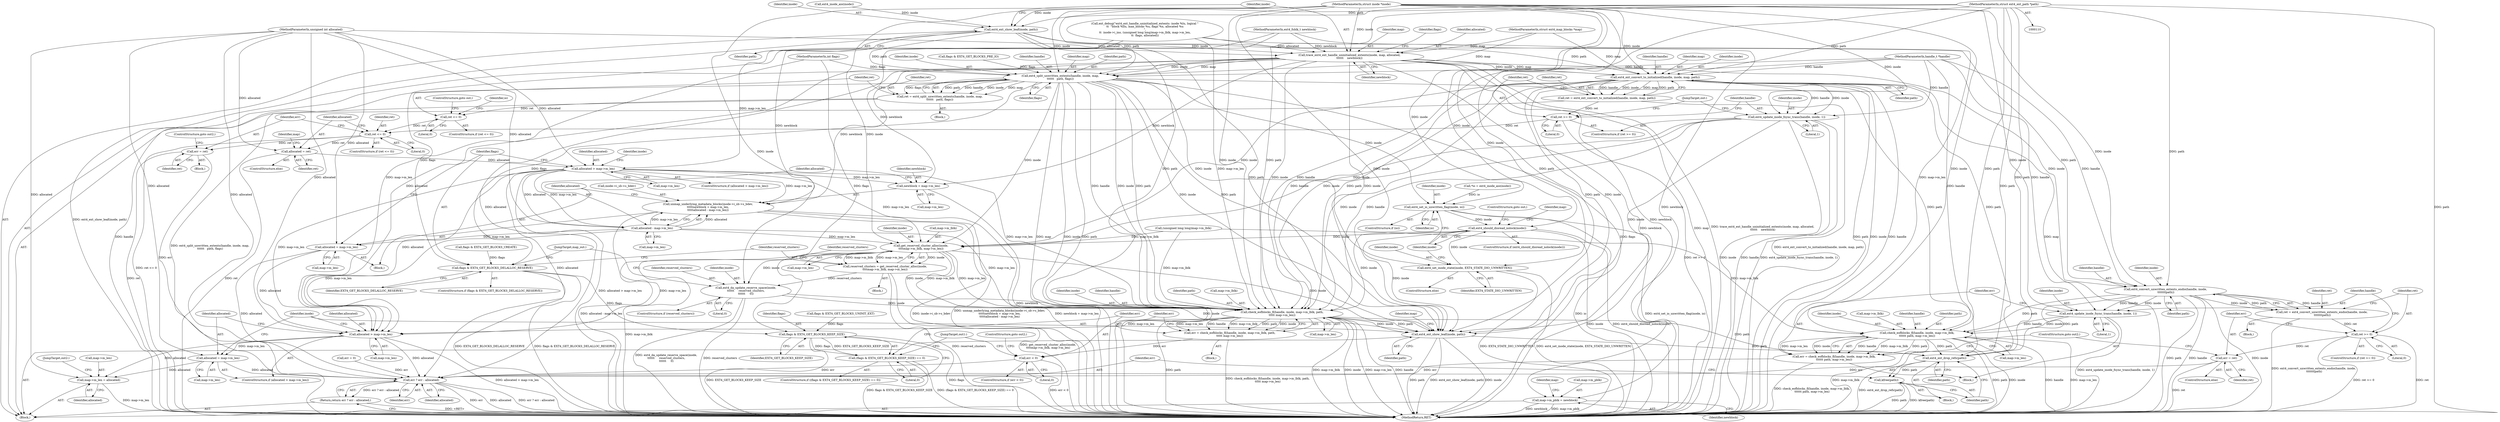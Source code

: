 digraph "1_linux_dee1f973ca341c266229faa5a1a5bb268bed3531_0@pointer" {
"1000114" [label="(MethodParameterIn,struct ext4_ext_path *path)"];
"1000147" [label="(Call,ext4_ext_show_leaf(inode, path))"];
"1000150" [label="(Call,trace_ext4_ext_handle_uninitialized_extents(inode, map, allocated,\n\t\t\t\t\t\t    newblock))"];
"1000162" [label="(Call,ext4_split_unwritten_extents(handle, inode, map,\n\t\t\t\t\t\t   path, flags))"];
"1000160" [label="(Call,ret = ext4_split_unwritten_extents(handle, inode, map,\n\t\t\t\t\t\t   path, flags))"];
"1000169" [label="(Call,ret <= 0)"];
"1000263" [label="(Call,ret <= 0)"];
"1000267" [label="(Call,err = ret)"];
"1000394" [label="(Call,err ? err : allocated)"];
"1000393" [label="(Return,return err ? err : allocated;)"];
"1000272" [label="(Call,allocated = ret)"];
"1000281" [label="(Call,allocated > map->m_len)"];
"1000287" [label="(Call,unmap_underlying_metadata_blocks(inode->i_sb->s_bdev,\n\t\t\t\t\tnewblock + map->m_len,\n\t\t\t\t\tallocated - map->m_len))"];
"1000293" [label="(Call,newblock + map->m_len)"];
"1000298" [label="(Call,allocated - map->m_len)"];
"1000303" [label="(Call,allocated = map->m_len)"];
"1000362" [label="(Call,allocated > map->m_len)"];
"1000367" [label="(Call,allocated = map->m_len)"];
"1000380" [label="(Call,map->m_len = allocated)"];
"1000316" [label="(Call,get_reserved_cluster_alloc(inode,\n\t\t\t\tmap->m_lblk, map->m_len))"];
"1000314" [label="(Call,reserved_clusters = get_reserved_cluster_alloc(inode,\n\t\t\t\tmap->m_lblk, map->m_len))"];
"1000326" [label="(Call,ext4_da_update_reserve_space(inode,\n\t\t\t\t\t\t     reserved_clusters,\n\t\t\t\t\t\t     0))"];
"1000345" [label="(Call,check_eofblocks_fl(handle, inode, map->m_lblk, path,\n\t\t\t\t\t map->m_len))"];
"1000343" [label="(Call,err = check_eofblocks_fl(handle, inode, map->m_lblk, path,\n\t\t\t\t\t map->m_len))"];
"1000356" [label="(Call,err < 0)"];
"1000372" [label="(Call,ext4_ext_show_leaf(inode, path))"];
"1000389" [label="(Call,ext4_ext_drop_refs(path))"];
"1000391" [label="(Call,kfree(path))"];
"1000175" [label="(Call,ext4_set_io_unwritten_flag(inode, io))"];
"1000183" [label="(Call,ext4_should_dioread_nolock(inode))"];
"1000179" [label="(Call,ext4_set_inode_state(inode, EXT4_STATE_DIO_UNWRITTEN))"];
"1000309" [label="(Call,flags & EXT4_GET_BLOCKS_DELALLOC_RESERVE)"];
"1000338" [label="(Call,flags & EXT4_GET_BLOCKS_KEEP_SIZE)"];
"1000337" [label="(Call,(flags & EXT4_GET_BLOCKS_KEEP_SIZE) == 0)"];
"1000198" [label="(Call,ext4_convert_unwritten_extents_endio(handle, inode,\n \t\t\t\t\t\t\tpath))"];
"1000196" [label="(Call,ret = ext4_convert_unwritten_extents_endio(handle, inode,\n \t\t\t\t\t\t\tpath))"];
"1000203" [label="(Call,ret >= 0)"];
"1000224" [label="(Call,err = ret)"];
"1000207" [label="(Call,ext4_update_inode_fsync_trans(handle, inode, 1))"];
"1000213" [label="(Call,check_eofblocks_fl(handle, inode, map->m_lblk,\n\t\t\t\t\t\t path, map->m_len))"];
"1000211" [label="(Call,err = check_eofblocks_fl(handle, inode, map->m_lblk,\n\t\t\t\t\t\t path, map->m_len))"];
"1000248" [label="(Call,ext4_ext_convert_to_initialized(handle, inode, map, path))"];
"1000246" [label="(Call,ret = ext4_ext_convert_to_initialized(handle, inode, map, path))"];
"1000254" [label="(Call,ret >= 0)"];
"1000257" [label="(Call,ext4_update_inode_fsync_trans(handle, inode, 1))"];
"1000375" [label="(Call,map->m_pblk = newblock)"];
"1000310" [label="(Identifier,flags)"];
"1000318" [label="(Call,map->m_lblk)"];
"1000181" [label="(Identifier,EXT4_STATE_DIO_UNWRITTEN)"];
"1000177" [label="(Identifier,io)"];
"1000115" [label="(MethodParameterIn,int flags)"];
"1000321" [label="(Call,map->m_len)"];
"1000272" [label="(Call,allocated = ret)"];
"1000384" [label="(Identifier,allocated)"];
"1000113" [label="(MethodParameterIn,struct ext4_map_blocks *map)"];
"1000324" [label="(ControlStructure,if (reserved_clusters))"];
"1000201" [label="(Identifier,path)"];
"1000325" [label="(Identifier,reserved_clusters)"];
"1000328" [label="(Identifier,reserved_clusters)"];
"1000149" [label="(Identifier,path)"];
"1000398" [label="(MethodReturn,RET)"];
"1000268" [label="(Identifier,err)"];
"1000337" [label="(Call,(flags & EXT4_GET_BLOCKS_KEEP_SIZE) == 0)"];
"1000206" [label="(Block,)"];
"1000264" [label="(Identifier,ret)"];
"1000209" [label="(Identifier,inode)"];
"1000348" [label="(Call,map->m_lblk)"];
"1000182" [label="(ControlStructure,if (ext4_should_dioread_nolock(inode)))"];
"1000312" [label="(Block,)"];
"1000262" [label="(ControlStructure,if (ret <= 0))"];
"1000295" [label="(Call,map->m_len)"];
"1000157" [label="(Identifier,flags)"];
"1000397" [label="(Identifier,allocated)"];
"1000343" [label="(Call,err = check_eofblocks_fl(handle, inode, map->m_lblk, path,\n\t\t\t\t\t map->m_len))"];
"1000374" [label="(Identifier,path)"];
"1000259" [label="(Identifier,inode)"];
"1000344" [label="(Identifier,err)"];
"1000311" [label="(Identifier,EXT4_GET_BLOCKS_DELALLOC_RESERVE)"];
"1000357" [label="(Identifier,err)"];
"1000293" [label="(Call,newblock + map->m_len)"];
"1000211" [label="(Call,err = check_eofblocks_fl(handle, inode, map->m_lblk,\n\t\t\t\t\t\t path, map->m_len))"];
"1000382" [label="(Identifier,map)"];
"1000253" [label="(ControlStructure,if (ret >= 0))"];
"1000248" [label="(Call,ext4_ext_convert_to_initialized(handle, inode, map, path))"];
"1000277" [label="(Identifier,map)"];
"1000219" [label="(Identifier,path)"];
"1000199" [label="(Identifier,handle)"];
"1000132" [label="(Call,ext_debug(\"ext4_ext_handle_uninitialized_extents: inode %lu, logical \"\n\t\t  \"block %llu, max_blocks %u, flags %x, allocated %u\n\",\n\t\t  inode->i_ino, (unsigned long long)map->m_lblk, map->m_len,\n\t\t  flags, allocated))"];
"1000286" [label="(Block,)"];
"1000159" [label="(Block,)"];
"1000183" [label="(Call,ext4_should_dioread_nolock(inode))"];
"1000204" [label="(Identifier,ret)"];
"1000184" [label="(Identifier,inode)"];
"1000161" [label="(Identifier,ret)"];
"1000352" [label="(Call,map->m_len)"];
"1000178" [label="(ControlStructure,else)"];
"1000338" [label="(Call,flags & EXT4_GET_BLOCKS_KEEP_SIZE)"];
"1000392" [label="(Identifier,path)"];
"1000226" [label="(Identifier,ret)"];
"1000375" [label="(Call,map->m_pblk = newblock)"];
"1000369" [label="(Call,map->m_len)"];
"1000385" [label="(JumpTarget,out2:)"];
"1000317" [label="(Identifier,inode)"];
"1000196" [label="(Call,ret = ext4_convert_unwritten_extents_endio(handle, inode,\n \t\t\t\t\t\t\tpath))"];
"1000203" [label="(Call,ret >= 0)"];
"1000255" [label="(Identifier,ret)"];
"1000187" [label="(Identifier,map)"];
"1000394" [label="(Call,err ? err : allocated)"];
"1000294" [label="(Identifier,newblock)"];
"1000265" [label="(Literal,0)"];
"1000269" [label="(Identifier,ret)"];
"1000225" [label="(Identifier,err)"];
"1000190" [label="(ControlStructure,goto out;)"];
"1000251" [label="(Identifier,map)"];
"1000258" [label="(Identifier,handle)"];
"1000160" [label="(Call,ret = ext4_split_unwritten_extents(handle, inode, map,\n\t\t\t\t\t\t   path, flags))"];
"1000166" [label="(Identifier,path)"];
"1000360" [label="(JumpTarget,out1:)"];
"1000339" [label="(Identifier,flags)"];
"1000396" [label="(Identifier,err)"];
"1000174" [label="(Identifier,io)"];
"1000356" [label="(Call,err < 0)"];
"1000153" [label="(Identifier,allocated)"];
"1000167" [label="(Identifier,flags)"];
"1000223" [label="(ControlStructure,else)"];
"1000130" [label="(Call,ext4_inode_aio(inode))"];
"1000304" [label="(Identifier,allocated)"];
"1000235" [label="(Call,flags & EXT4_GET_BLOCKS_CREATE)"];
"1000170" [label="(Identifier,ret)"];
"1000168" [label="(ControlStructure,if (ret <= 0))"];
"1000300" [label="(Call,map->m_len)"];
"1000288" [label="(Call,inode->i_sb->s_bdev)"];
"1000330" [label="(JumpTarget,map_out:)"];
"1000388" [label="(Block,)"];
"1000215" [label="(Identifier,inode)"];
"1000180" [label="(Identifier,inode)"];
"1000373" [label="(Identifier,inode)"];
"1000208" [label="(Identifier,handle)"];
"1000361" [label="(ControlStructure,if (allocated > map->m_len))"];
"1000377" [label="(Identifier,map)"];
"1000252" [label="(Identifier,path)"];
"1000368" [label="(Identifier,allocated)"];
"1000345" [label="(Call,check_eofblocks_fl(handle, inode, map->m_lblk, path,\n\t\t\t\t\t map->m_len))"];
"1000314" [label="(Call,reserved_clusters = get_reserved_cluster_alloc(inode,\n\t\t\t\tmap->m_lblk, map->m_len))"];
"1000287" [label="(Call,unmap_underlying_metadata_blocks(inode->i_sb->s_bdev,\n\t\t\t\t\tnewblock + map->m_len,\n\t\t\t\t\tallocated - map->m_len))"];
"1000362" [label="(Call,allocated > map->m_len)"];
"1000154" [label="(Identifier,newblock)"];
"1000112" [label="(MethodParameterIn,struct inode *inode)"];
"1000267" [label="(Call,err = ret)"];
"1000347" [label="(Identifier,inode)"];
"1000376" [label="(Call,map->m_pblk)"];
"1000263" [label="(Call,ret <= 0)"];
"1000336" [label="(ControlStructure,if ((flags & EXT4_GET_BLOCKS_KEEP_SIZE) == 0))"];
"1000213" [label="(Call,check_eofblocks_fl(handle, inode, map->m_lblk,\n\t\t\t\t\t\t path, map->m_len))"];
"1000118" [label="(Block,)"];
"1000111" [label="(MethodParameterIn,handle_t *handle)"];
"1000137" [label="(Call,(unsigned long long)map->m_lblk)"];
"1000381" [label="(Call,map->m_len)"];
"1000342" [label="(Block,)"];
"1000283" [label="(Call,map->m_len)"];
"1000281" [label="(Call,allocated > map->m_len)"];
"1000367" [label="(Call,allocated = map->m_len)"];
"1000315" [label="(Identifier,reserved_clusters)"];
"1000200" [label="(Identifier,inode)"];
"1000162" [label="(Call,ext4_split_unwritten_extents(handle, inode, map,\n\t\t\t\t\t\t   path, flags))"];
"1000210" [label="(Literal,1)"];
"1000261" [label="(JumpTarget,out:)"];
"1000359" [label="(ControlStructure,goto out2;)"];
"1000117" [label="(MethodParameterIn,ext4_fsblk_t newblock)"];
"1000212" [label="(Identifier,err)"];
"1000355" [label="(ControlStructure,if (err < 0))"];
"1000152" [label="(Identifier,map)"];
"1000303" [label="(Call,allocated = map->m_len)"];
"1000393" [label="(Return,return err ? err : allocated;)"];
"1000389" [label="(Call,ext4_ext_drop_refs(path))"];
"1000164" [label="(Identifier,inode)"];
"1000273" [label="(Identifier,allocated)"];
"1000220" [label="(Call,map->m_len)"];
"1000341" [label="(Literal,0)"];
"1000147" [label="(Call,ext4_ext_show_leaf(inode, path))"];
"1000299" [label="(Identifier,allocated)"];
"1000195" [label="(Block,)"];
"1000298" [label="(Call,allocated - map->m_len)"];
"1000205" [label="(Literal,0)"];
"1000247" [label="(Identifier,ret)"];
"1000316" [label="(Call,get_reserved_cluster_alloc(inode,\n\t\t\t\tmap->m_lblk, map->m_len))"];
"1000391" [label="(Call,kfree(path))"];
"1000124" [label="(Call,err = 0)"];
"1000179" [label="(Call,ext4_set_inode_state(inode, EXT4_STATE_DIO_UNWRITTEN))"];
"1000271" [label="(ControlStructure,else)"];
"1000169" [label="(Call,ret <= 0)"];
"1000290" [label="(Identifier,inode)"];
"1000207" [label="(Call,ext4_update_inode_fsync_trans(handle, inode, 1))"];
"1000216" [label="(Call,map->m_lblk)"];
"1000364" [label="(Call,map->m_len)"];
"1000128" [label="(Call,*io = ext4_inode_aio(inode))"];
"1000309" [label="(Call,flags & EXT4_GET_BLOCKS_DELALLOC_RESERVE)"];
"1000346" [label="(Identifier,handle)"];
"1000175" [label="(Call,ext4_set_io_unwritten_flag(inode, io))"];
"1000250" [label="(Identifier,inode)"];
"1000280" [label="(ControlStructure,if (allocated > map->m_len))"];
"1000227" [label="(ControlStructure,goto out2;)"];
"1000260" [label="(Literal,1)"];
"1000379" [label="(Identifier,newblock)"];
"1000224" [label="(Call,err = ret)"];
"1000329" [label="(Literal,0)"];
"1000305" [label="(Call,map->m_len)"];
"1000116" [label="(MethodParameterIn,unsigned int allocated)"];
"1000114" [label="(MethodParameterIn,struct ext4_ext_path *path)"];
"1000256" [label="(Literal,0)"];
"1000171" [label="(Literal,0)"];
"1000358" [label="(Literal,0)"];
"1000372" [label="(Call,ext4_ext_show_leaf(inode, path))"];
"1000156" [label="(Call,flags & EXT4_GET_BLOCKS_PRE_IO)"];
"1000340" [label="(Identifier,EXT4_GET_BLOCKS_KEEP_SIZE)"];
"1000270" [label="(ControlStructure,goto out2;)"];
"1000202" [label="(ControlStructure,if (ret >= 0))"];
"1000173" [label="(ControlStructure,if (io))"];
"1000390" [label="(Identifier,path)"];
"1000172" [label="(ControlStructure,goto out;)"];
"1000246" [label="(Call,ret = ext4_ext_convert_to_initialized(handle, inode, map, path))"];
"1000198" [label="(Call,ext4_convert_unwritten_extents_endio(handle, inode,\n \t\t\t\t\t\t\tpath))"];
"1000163" [label="(Identifier,handle)"];
"1000351" [label="(Identifier,path)"];
"1000257" [label="(Call,ext4_update_inode_fsync_trans(handle, inode, 1))"];
"1000326" [label="(Call,ext4_da_update_reserve_space(inode,\n\t\t\t\t\t\t     reserved_clusters,\n\t\t\t\t\t\t     0))"];
"1000148" [label="(Identifier,inode)"];
"1000176" [label="(Identifier,inode)"];
"1000363" [label="(Identifier,allocated)"];
"1000197" [label="(Identifier,ret)"];
"1000380" [label="(Call,map->m_len = allocated)"];
"1000214" [label="(Identifier,handle)"];
"1000151" [label="(Identifier,inode)"];
"1000266" [label="(Block,)"];
"1000229" [label="(Call,flags & EXT4_GET_BLOCKS_UNINIT_EXT)"];
"1000249" [label="(Identifier,handle)"];
"1000395" [label="(Identifier,err)"];
"1000327" [label="(Identifier,inode)"];
"1000308" [label="(ControlStructure,if (flags & EXT4_GET_BLOCKS_DELALLOC_RESERVE))"];
"1000165" [label="(Identifier,map)"];
"1000150" [label="(Call,trace_ext4_ext_handle_uninitialized_extents(inode, map, allocated,\n\t\t\t\t\t\t    newblock))"];
"1000254" [label="(Call,ret >= 0)"];
"1000274" [label="(Identifier,ret)"];
"1000282" [label="(Identifier,allocated)"];
"1000114" -> "1000110"  [label="AST: "];
"1000114" -> "1000398"  [label="DDG: path"];
"1000114" -> "1000147"  [label="DDG: path"];
"1000114" -> "1000162"  [label="DDG: path"];
"1000114" -> "1000198"  [label="DDG: path"];
"1000114" -> "1000213"  [label="DDG: path"];
"1000114" -> "1000248"  [label="DDG: path"];
"1000114" -> "1000345"  [label="DDG: path"];
"1000114" -> "1000372"  [label="DDG: path"];
"1000114" -> "1000389"  [label="DDG: path"];
"1000114" -> "1000391"  [label="DDG: path"];
"1000147" -> "1000118"  [label="AST: "];
"1000147" -> "1000149"  [label="CFG: "];
"1000148" -> "1000147"  [label="AST: "];
"1000149" -> "1000147"  [label="AST: "];
"1000151" -> "1000147"  [label="CFG: "];
"1000147" -> "1000398"  [label="DDG: ext4_ext_show_leaf(inode, path)"];
"1000130" -> "1000147"  [label="DDG: inode"];
"1000112" -> "1000147"  [label="DDG: inode"];
"1000147" -> "1000150"  [label="DDG: inode"];
"1000147" -> "1000162"  [label="DDG: path"];
"1000147" -> "1000198"  [label="DDG: path"];
"1000147" -> "1000248"  [label="DDG: path"];
"1000147" -> "1000345"  [label="DDG: path"];
"1000147" -> "1000372"  [label="DDG: path"];
"1000150" -> "1000118"  [label="AST: "];
"1000150" -> "1000154"  [label="CFG: "];
"1000151" -> "1000150"  [label="AST: "];
"1000152" -> "1000150"  [label="AST: "];
"1000153" -> "1000150"  [label="AST: "];
"1000154" -> "1000150"  [label="AST: "];
"1000157" -> "1000150"  [label="CFG: "];
"1000150" -> "1000398"  [label="DDG: newblock"];
"1000150" -> "1000398"  [label="DDG: map"];
"1000150" -> "1000398"  [label="DDG: trace_ext4_ext_handle_uninitialized_extents(inode, map, allocated,\n\t\t\t\t\t\t    newblock)"];
"1000112" -> "1000150"  [label="DDG: inode"];
"1000113" -> "1000150"  [label="DDG: map"];
"1000132" -> "1000150"  [label="DDG: allocated"];
"1000116" -> "1000150"  [label="DDG: allocated"];
"1000117" -> "1000150"  [label="DDG: newblock"];
"1000150" -> "1000162"  [label="DDG: inode"];
"1000150" -> "1000162"  [label="DDG: map"];
"1000150" -> "1000198"  [label="DDG: inode"];
"1000150" -> "1000248"  [label="DDG: inode"];
"1000150" -> "1000248"  [label="DDG: map"];
"1000150" -> "1000287"  [label="DDG: newblock"];
"1000150" -> "1000293"  [label="DDG: newblock"];
"1000150" -> "1000345"  [label="DDG: inode"];
"1000150" -> "1000362"  [label="DDG: allocated"];
"1000150" -> "1000372"  [label="DDG: inode"];
"1000150" -> "1000375"  [label="DDG: newblock"];
"1000150" -> "1000394"  [label="DDG: allocated"];
"1000162" -> "1000160"  [label="AST: "];
"1000162" -> "1000167"  [label="CFG: "];
"1000163" -> "1000162"  [label="AST: "];
"1000164" -> "1000162"  [label="AST: "];
"1000165" -> "1000162"  [label="AST: "];
"1000166" -> "1000162"  [label="AST: "];
"1000167" -> "1000162"  [label="AST: "];
"1000160" -> "1000162"  [label="CFG: "];
"1000162" -> "1000398"  [label="DDG: inode"];
"1000162" -> "1000398"  [label="DDG: path"];
"1000162" -> "1000398"  [label="DDG: flags"];
"1000162" -> "1000398"  [label="DDG: handle"];
"1000162" -> "1000398"  [label="DDG: map"];
"1000162" -> "1000160"  [label="DDG: path"];
"1000162" -> "1000160"  [label="DDG: handle"];
"1000162" -> "1000160"  [label="DDG: inode"];
"1000162" -> "1000160"  [label="DDG: map"];
"1000162" -> "1000160"  [label="DDG: flags"];
"1000111" -> "1000162"  [label="DDG: handle"];
"1000112" -> "1000162"  [label="DDG: inode"];
"1000113" -> "1000162"  [label="DDG: map"];
"1000156" -> "1000162"  [label="DDG: flags"];
"1000115" -> "1000162"  [label="DDG: flags"];
"1000162" -> "1000175"  [label="DDG: inode"];
"1000162" -> "1000179"  [label="DDG: inode"];
"1000162" -> "1000309"  [label="DDG: flags"];
"1000162" -> "1000316"  [label="DDG: inode"];
"1000162" -> "1000345"  [label="DDG: handle"];
"1000162" -> "1000345"  [label="DDG: inode"];
"1000162" -> "1000345"  [label="DDG: path"];
"1000162" -> "1000372"  [label="DDG: inode"];
"1000162" -> "1000372"  [label="DDG: path"];
"1000162" -> "1000389"  [label="DDG: path"];
"1000160" -> "1000159"  [label="AST: "];
"1000161" -> "1000160"  [label="AST: "];
"1000170" -> "1000160"  [label="CFG: "];
"1000160" -> "1000398"  [label="DDG: ext4_split_unwritten_extents(handle, inode, map,\n\t\t\t\t\t\t   path, flags)"];
"1000160" -> "1000169"  [label="DDG: ret"];
"1000169" -> "1000168"  [label="AST: "];
"1000169" -> "1000171"  [label="CFG: "];
"1000170" -> "1000169"  [label="AST: "];
"1000171" -> "1000169"  [label="AST: "];
"1000172" -> "1000169"  [label="CFG: "];
"1000174" -> "1000169"  [label="CFG: "];
"1000169" -> "1000263"  [label="DDG: ret"];
"1000263" -> "1000262"  [label="AST: "];
"1000263" -> "1000265"  [label="CFG: "];
"1000264" -> "1000263"  [label="AST: "];
"1000265" -> "1000263"  [label="AST: "];
"1000268" -> "1000263"  [label="CFG: "];
"1000273" -> "1000263"  [label="CFG: "];
"1000263" -> "1000398"  [label="DDG: ret <= 0"];
"1000254" -> "1000263"  [label="DDG: ret"];
"1000263" -> "1000267"  [label="DDG: ret"];
"1000263" -> "1000272"  [label="DDG: ret"];
"1000267" -> "1000266"  [label="AST: "];
"1000267" -> "1000269"  [label="CFG: "];
"1000268" -> "1000267"  [label="AST: "];
"1000269" -> "1000267"  [label="AST: "];
"1000270" -> "1000267"  [label="CFG: "];
"1000267" -> "1000398"  [label="DDG: ret"];
"1000267" -> "1000394"  [label="DDG: err"];
"1000394" -> "1000393"  [label="AST: "];
"1000394" -> "1000396"  [label="CFG: "];
"1000394" -> "1000397"  [label="CFG: "];
"1000395" -> "1000394"  [label="AST: "];
"1000396" -> "1000394"  [label="AST: "];
"1000397" -> "1000394"  [label="AST: "];
"1000393" -> "1000394"  [label="CFG: "];
"1000394" -> "1000398"  [label="DDG: err"];
"1000394" -> "1000398"  [label="DDG: allocated"];
"1000394" -> "1000398"  [label="DDG: err ? err : allocated"];
"1000394" -> "1000393"  [label="DDG: err ? err : allocated"];
"1000224" -> "1000394"  [label="DDG: err"];
"1000124" -> "1000394"  [label="DDG: err"];
"1000356" -> "1000394"  [label="DDG: err"];
"1000211" -> "1000394"  [label="DDG: err"];
"1000281" -> "1000394"  [label="DDG: allocated"];
"1000303" -> "1000394"  [label="DDG: allocated"];
"1000116" -> "1000394"  [label="DDG: allocated"];
"1000367" -> "1000394"  [label="DDG: allocated"];
"1000362" -> "1000394"  [label="DDG: allocated"];
"1000393" -> "1000118"  [label="AST: "];
"1000398" -> "1000393"  [label="CFG: "];
"1000393" -> "1000398"  [label="DDG: <RET>"];
"1000272" -> "1000271"  [label="AST: "];
"1000272" -> "1000274"  [label="CFG: "];
"1000273" -> "1000272"  [label="AST: "];
"1000274" -> "1000272"  [label="AST: "];
"1000277" -> "1000272"  [label="CFG: "];
"1000272" -> "1000398"  [label="DDG: ret"];
"1000116" -> "1000272"  [label="DDG: allocated"];
"1000272" -> "1000281"  [label="DDG: allocated"];
"1000281" -> "1000280"  [label="AST: "];
"1000281" -> "1000283"  [label="CFG: "];
"1000282" -> "1000281"  [label="AST: "];
"1000283" -> "1000281"  [label="AST: "];
"1000290" -> "1000281"  [label="CFG: "];
"1000310" -> "1000281"  [label="CFG: "];
"1000281" -> "1000398"  [label="DDG: allocated > map->m_len"];
"1000116" -> "1000281"  [label="DDG: allocated"];
"1000132" -> "1000281"  [label="DDG: map->m_len"];
"1000281" -> "1000287"  [label="DDG: map->m_len"];
"1000281" -> "1000293"  [label="DDG: map->m_len"];
"1000281" -> "1000298"  [label="DDG: allocated"];
"1000281" -> "1000298"  [label="DDG: map->m_len"];
"1000281" -> "1000316"  [label="DDG: map->m_len"];
"1000281" -> "1000345"  [label="DDG: map->m_len"];
"1000281" -> "1000362"  [label="DDG: allocated"];
"1000281" -> "1000362"  [label="DDG: map->m_len"];
"1000287" -> "1000286"  [label="AST: "];
"1000287" -> "1000298"  [label="CFG: "];
"1000288" -> "1000287"  [label="AST: "];
"1000293" -> "1000287"  [label="AST: "];
"1000298" -> "1000287"  [label="AST: "];
"1000304" -> "1000287"  [label="CFG: "];
"1000287" -> "1000398"  [label="DDG: allocated - map->m_len"];
"1000287" -> "1000398"  [label="DDG: newblock + map->m_len"];
"1000287" -> "1000398"  [label="DDG: unmap_underlying_metadata_blocks(inode->i_sb->s_bdev,\n\t\t\t\t\tnewblock + map->m_len,\n\t\t\t\t\tallocated - map->m_len)"];
"1000287" -> "1000398"  [label="DDG: inode->i_sb->s_bdev"];
"1000117" -> "1000287"  [label="DDG: newblock"];
"1000298" -> "1000287"  [label="DDG: allocated"];
"1000298" -> "1000287"  [label="DDG: map->m_len"];
"1000293" -> "1000295"  [label="CFG: "];
"1000294" -> "1000293"  [label="AST: "];
"1000295" -> "1000293"  [label="AST: "];
"1000299" -> "1000293"  [label="CFG: "];
"1000293" -> "1000398"  [label="DDG: newblock"];
"1000117" -> "1000293"  [label="DDG: newblock"];
"1000298" -> "1000300"  [label="CFG: "];
"1000299" -> "1000298"  [label="AST: "];
"1000300" -> "1000298"  [label="AST: "];
"1000116" -> "1000298"  [label="DDG: allocated"];
"1000298" -> "1000303"  [label="DDG: map->m_len"];
"1000298" -> "1000316"  [label="DDG: map->m_len"];
"1000298" -> "1000345"  [label="DDG: map->m_len"];
"1000298" -> "1000362"  [label="DDG: map->m_len"];
"1000303" -> "1000286"  [label="AST: "];
"1000303" -> "1000305"  [label="CFG: "];
"1000304" -> "1000303"  [label="AST: "];
"1000305" -> "1000303"  [label="AST: "];
"1000310" -> "1000303"  [label="CFG: "];
"1000116" -> "1000303"  [label="DDG: allocated"];
"1000303" -> "1000362"  [label="DDG: allocated"];
"1000362" -> "1000361"  [label="AST: "];
"1000362" -> "1000364"  [label="CFG: "];
"1000363" -> "1000362"  [label="AST: "];
"1000364" -> "1000362"  [label="AST: "];
"1000368" -> "1000362"  [label="CFG: "];
"1000373" -> "1000362"  [label="CFG: "];
"1000362" -> "1000398"  [label="DDG: allocated > map->m_len"];
"1000116" -> "1000362"  [label="DDG: allocated"];
"1000132" -> "1000362"  [label="DDG: map->m_len"];
"1000345" -> "1000362"  [label="DDG: map->m_len"];
"1000316" -> "1000362"  [label="DDG: map->m_len"];
"1000362" -> "1000367"  [label="DDG: map->m_len"];
"1000362" -> "1000380"  [label="DDG: allocated"];
"1000367" -> "1000361"  [label="AST: "];
"1000367" -> "1000369"  [label="CFG: "];
"1000368" -> "1000367"  [label="AST: "];
"1000369" -> "1000367"  [label="AST: "];
"1000373" -> "1000367"  [label="CFG: "];
"1000116" -> "1000367"  [label="DDG: allocated"];
"1000367" -> "1000380"  [label="DDG: allocated"];
"1000380" -> "1000118"  [label="AST: "];
"1000380" -> "1000384"  [label="CFG: "];
"1000381" -> "1000380"  [label="AST: "];
"1000384" -> "1000380"  [label="AST: "];
"1000385" -> "1000380"  [label="CFG: "];
"1000380" -> "1000398"  [label="DDG: map->m_len"];
"1000116" -> "1000380"  [label="DDG: allocated"];
"1000316" -> "1000314"  [label="AST: "];
"1000316" -> "1000321"  [label="CFG: "];
"1000317" -> "1000316"  [label="AST: "];
"1000318" -> "1000316"  [label="AST: "];
"1000321" -> "1000316"  [label="AST: "];
"1000314" -> "1000316"  [label="CFG: "];
"1000316" -> "1000398"  [label="DDG: map->m_lblk"];
"1000316" -> "1000314"  [label="DDG: inode"];
"1000316" -> "1000314"  [label="DDG: map->m_lblk"];
"1000316" -> "1000314"  [label="DDG: map->m_len"];
"1000257" -> "1000316"  [label="DDG: inode"];
"1000183" -> "1000316"  [label="DDG: inode"];
"1000248" -> "1000316"  [label="DDG: inode"];
"1000112" -> "1000316"  [label="DDG: inode"];
"1000137" -> "1000316"  [label="DDG: map->m_lblk"];
"1000316" -> "1000326"  [label="DDG: inode"];
"1000316" -> "1000345"  [label="DDG: inode"];
"1000316" -> "1000345"  [label="DDG: map->m_lblk"];
"1000316" -> "1000345"  [label="DDG: map->m_len"];
"1000316" -> "1000372"  [label="DDG: inode"];
"1000314" -> "1000312"  [label="AST: "];
"1000315" -> "1000314"  [label="AST: "];
"1000325" -> "1000314"  [label="CFG: "];
"1000314" -> "1000398"  [label="DDG: reserved_clusters"];
"1000314" -> "1000398"  [label="DDG: get_reserved_cluster_alloc(inode,\n\t\t\t\tmap->m_lblk, map->m_len)"];
"1000314" -> "1000326"  [label="DDG: reserved_clusters"];
"1000326" -> "1000324"  [label="AST: "];
"1000326" -> "1000329"  [label="CFG: "];
"1000327" -> "1000326"  [label="AST: "];
"1000328" -> "1000326"  [label="AST: "];
"1000329" -> "1000326"  [label="AST: "];
"1000330" -> "1000326"  [label="CFG: "];
"1000326" -> "1000398"  [label="DDG: ext4_da_update_reserve_space(inode,\n\t\t\t\t\t\t     reserved_clusters,\n\t\t\t\t\t\t     0)"];
"1000326" -> "1000398"  [label="DDG: reserved_clusters"];
"1000112" -> "1000326"  [label="DDG: inode"];
"1000326" -> "1000345"  [label="DDG: inode"];
"1000326" -> "1000372"  [label="DDG: inode"];
"1000345" -> "1000343"  [label="AST: "];
"1000345" -> "1000352"  [label="CFG: "];
"1000346" -> "1000345"  [label="AST: "];
"1000347" -> "1000345"  [label="AST: "];
"1000348" -> "1000345"  [label="AST: "];
"1000351" -> "1000345"  [label="AST: "];
"1000352" -> "1000345"  [label="AST: "];
"1000343" -> "1000345"  [label="CFG: "];
"1000345" -> "1000398"  [label="DDG: path"];
"1000345" -> "1000398"  [label="DDG: map->m_lblk"];
"1000345" -> "1000398"  [label="DDG: inode"];
"1000345" -> "1000398"  [label="DDG: map->m_len"];
"1000345" -> "1000398"  [label="DDG: handle"];
"1000345" -> "1000343"  [label="DDG: map->m_len"];
"1000345" -> "1000343"  [label="DDG: handle"];
"1000345" -> "1000343"  [label="DDG: map->m_lblk"];
"1000345" -> "1000343"  [label="DDG: path"];
"1000345" -> "1000343"  [label="DDG: inode"];
"1000257" -> "1000345"  [label="DDG: handle"];
"1000257" -> "1000345"  [label="DDG: inode"];
"1000248" -> "1000345"  [label="DDG: handle"];
"1000248" -> "1000345"  [label="DDG: inode"];
"1000248" -> "1000345"  [label="DDG: path"];
"1000111" -> "1000345"  [label="DDG: handle"];
"1000183" -> "1000345"  [label="DDG: inode"];
"1000112" -> "1000345"  [label="DDG: inode"];
"1000137" -> "1000345"  [label="DDG: map->m_lblk"];
"1000132" -> "1000345"  [label="DDG: map->m_len"];
"1000345" -> "1000372"  [label="DDG: inode"];
"1000345" -> "1000372"  [label="DDG: path"];
"1000345" -> "1000389"  [label="DDG: path"];
"1000343" -> "1000342"  [label="AST: "];
"1000344" -> "1000343"  [label="AST: "];
"1000357" -> "1000343"  [label="CFG: "];
"1000343" -> "1000398"  [label="DDG: check_eofblocks_fl(handle, inode, map->m_lblk, path,\n\t\t\t\t\t map->m_len)"];
"1000343" -> "1000356"  [label="DDG: err"];
"1000356" -> "1000355"  [label="AST: "];
"1000356" -> "1000358"  [label="CFG: "];
"1000357" -> "1000356"  [label="AST: "];
"1000358" -> "1000356"  [label="AST: "];
"1000359" -> "1000356"  [label="CFG: "];
"1000360" -> "1000356"  [label="CFG: "];
"1000356" -> "1000398"  [label="DDG: err < 0"];
"1000372" -> "1000118"  [label="AST: "];
"1000372" -> "1000374"  [label="CFG: "];
"1000373" -> "1000372"  [label="AST: "];
"1000374" -> "1000372"  [label="AST: "];
"1000377" -> "1000372"  [label="CFG: "];
"1000372" -> "1000398"  [label="DDG: ext4_ext_show_leaf(inode, path)"];
"1000372" -> "1000398"  [label="DDG: inode"];
"1000372" -> "1000398"  [label="DDG: path"];
"1000257" -> "1000372"  [label="DDG: inode"];
"1000183" -> "1000372"  [label="DDG: inode"];
"1000248" -> "1000372"  [label="DDG: inode"];
"1000248" -> "1000372"  [label="DDG: path"];
"1000112" -> "1000372"  [label="DDG: inode"];
"1000372" -> "1000389"  [label="DDG: path"];
"1000389" -> "1000388"  [label="AST: "];
"1000389" -> "1000390"  [label="CFG: "];
"1000390" -> "1000389"  [label="AST: "];
"1000392" -> "1000389"  [label="CFG: "];
"1000389" -> "1000398"  [label="DDG: ext4_ext_drop_refs(path)"];
"1000198" -> "1000389"  [label="DDG: path"];
"1000213" -> "1000389"  [label="DDG: path"];
"1000248" -> "1000389"  [label="DDG: path"];
"1000389" -> "1000391"  [label="DDG: path"];
"1000391" -> "1000388"  [label="AST: "];
"1000391" -> "1000392"  [label="CFG: "];
"1000392" -> "1000391"  [label="AST: "];
"1000395" -> "1000391"  [label="CFG: "];
"1000391" -> "1000398"  [label="DDG: path"];
"1000391" -> "1000398"  [label="DDG: kfree(path)"];
"1000175" -> "1000173"  [label="AST: "];
"1000175" -> "1000177"  [label="CFG: "];
"1000176" -> "1000175"  [label="AST: "];
"1000177" -> "1000175"  [label="AST: "];
"1000184" -> "1000175"  [label="CFG: "];
"1000175" -> "1000398"  [label="DDG: io"];
"1000175" -> "1000398"  [label="DDG: ext4_set_io_unwritten_flag(inode, io)"];
"1000112" -> "1000175"  [label="DDG: inode"];
"1000128" -> "1000175"  [label="DDG: io"];
"1000175" -> "1000183"  [label="DDG: inode"];
"1000183" -> "1000182"  [label="AST: "];
"1000183" -> "1000184"  [label="CFG: "];
"1000184" -> "1000183"  [label="AST: "];
"1000187" -> "1000183"  [label="CFG: "];
"1000190" -> "1000183"  [label="CFG: "];
"1000183" -> "1000398"  [label="DDG: inode"];
"1000183" -> "1000398"  [label="DDG: ext4_should_dioread_nolock(inode)"];
"1000179" -> "1000183"  [label="DDG: inode"];
"1000112" -> "1000183"  [label="DDG: inode"];
"1000179" -> "1000178"  [label="AST: "];
"1000179" -> "1000181"  [label="CFG: "];
"1000180" -> "1000179"  [label="AST: "];
"1000181" -> "1000179"  [label="AST: "];
"1000184" -> "1000179"  [label="CFG: "];
"1000179" -> "1000398"  [label="DDG: ext4_set_inode_state(inode, EXT4_STATE_DIO_UNWRITTEN)"];
"1000179" -> "1000398"  [label="DDG: EXT4_STATE_DIO_UNWRITTEN"];
"1000112" -> "1000179"  [label="DDG: inode"];
"1000309" -> "1000308"  [label="AST: "];
"1000309" -> "1000311"  [label="CFG: "];
"1000310" -> "1000309"  [label="AST: "];
"1000311" -> "1000309"  [label="AST: "];
"1000315" -> "1000309"  [label="CFG: "];
"1000330" -> "1000309"  [label="CFG: "];
"1000309" -> "1000398"  [label="DDG: flags & EXT4_GET_BLOCKS_DELALLOC_RESERVE"];
"1000309" -> "1000398"  [label="DDG: EXT4_GET_BLOCKS_DELALLOC_RESERVE"];
"1000235" -> "1000309"  [label="DDG: flags"];
"1000115" -> "1000309"  [label="DDG: flags"];
"1000309" -> "1000338"  [label="DDG: flags"];
"1000338" -> "1000337"  [label="AST: "];
"1000338" -> "1000340"  [label="CFG: "];
"1000339" -> "1000338"  [label="AST: "];
"1000340" -> "1000338"  [label="AST: "];
"1000341" -> "1000338"  [label="CFG: "];
"1000338" -> "1000398"  [label="DDG: flags"];
"1000338" -> "1000398"  [label="DDG: EXT4_GET_BLOCKS_KEEP_SIZE"];
"1000338" -> "1000337"  [label="DDG: flags"];
"1000338" -> "1000337"  [label="DDG: EXT4_GET_BLOCKS_KEEP_SIZE"];
"1000229" -> "1000338"  [label="DDG: flags"];
"1000115" -> "1000338"  [label="DDG: flags"];
"1000337" -> "1000336"  [label="AST: "];
"1000337" -> "1000341"  [label="CFG: "];
"1000341" -> "1000337"  [label="AST: "];
"1000344" -> "1000337"  [label="CFG: "];
"1000360" -> "1000337"  [label="CFG: "];
"1000337" -> "1000398"  [label="DDG: flags & EXT4_GET_BLOCKS_KEEP_SIZE"];
"1000337" -> "1000398"  [label="DDG: (flags & EXT4_GET_BLOCKS_KEEP_SIZE) == 0"];
"1000198" -> "1000196"  [label="AST: "];
"1000198" -> "1000201"  [label="CFG: "];
"1000199" -> "1000198"  [label="AST: "];
"1000200" -> "1000198"  [label="AST: "];
"1000201" -> "1000198"  [label="AST: "];
"1000196" -> "1000198"  [label="CFG: "];
"1000198" -> "1000398"  [label="DDG: handle"];
"1000198" -> "1000398"  [label="DDG: path"];
"1000198" -> "1000398"  [label="DDG: inode"];
"1000198" -> "1000196"  [label="DDG: handle"];
"1000198" -> "1000196"  [label="DDG: inode"];
"1000198" -> "1000196"  [label="DDG: path"];
"1000111" -> "1000198"  [label="DDG: handle"];
"1000112" -> "1000198"  [label="DDG: inode"];
"1000198" -> "1000207"  [label="DDG: handle"];
"1000198" -> "1000207"  [label="DDG: inode"];
"1000198" -> "1000213"  [label="DDG: path"];
"1000196" -> "1000195"  [label="AST: "];
"1000197" -> "1000196"  [label="AST: "];
"1000204" -> "1000196"  [label="CFG: "];
"1000196" -> "1000398"  [label="DDG: ext4_convert_unwritten_extents_endio(handle, inode,\n \t\t\t\t\t\t\tpath)"];
"1000196" -> "1000203"  [label="DDG: ret"];
"1000203" -> "1000202"  [label="AST: "];
"1000203" -> "1000205"  [label="CFG: "];
"1000204" -> "1000203"  [label="AST: "];
"1000205" -> "1000203"  [label="AST: "];
"1000208" -> "1000203"  [label="CFG: "];
"1000225" -> "1000203"  [label="CFG: "];
"1000203" -> "1000398"  [label="DDG: ret >= 0"];
"1000203" -> "1000398"  [label="DDG: ret"];
"1000203" -> "1000224"  [label="DDG: ret"];
"1000224" -> "1000223"  [label="AST: "];
"1000224" -> "1000226"  [label="CFG: "];
"1000225" -> "1000224"  [label="AST: "];
"1000226" -> "1000224"  [label="AST: "];
"1000227" -> "1000224"  [label="CFG: "];
"1000224" -> "1000398"  [label="DDG: ret"];
"1000207" -> "1000206"  [label="AST: "];
"1000207" -> "1000210"  [label="CFG: "];
"1000208" -> "1000207"  [label="AST: "];
"1000209" -> "1000207"  [label="AST: "];
"1000210" -> "1000207"  [label="AST: "];
"1000212" -> "1000207"  [label="CFG: "];
"1000207" -> "1000398"  [label="DDG: ext4_update_inode_fsync_trans(handle, inode, 1)"];
"1000111" -> "1000207"  [label="DDG: handle"];
"1000112" -> "1000207"  [label="DDG: inode"];
"1000207" -> "1000213"  [label="DDG: handle"];
"1000207" -> "1000213"  [label="DDG: inode"];
"1000213" -> "1000211"  [label="AST: "];
"1000213" -> "1000220"  [label="CFG: "];
"1000214" -> "1000213"  [label="AST: "];
"1000215" -> "1000213"  [label="AST: "];
"1000216" -> "1000213"  [label="AST: "];
"1000219" -> "1000213"  [label="AST: "];
"1000220" -> "1000213"  [label="AST: "];
"1000211" -> "1000213"  [label="CFG: "];
"1000213" -> "1000398"  [label="DDG: map->m_lblk"];
"1000213" -> "1000398"  [label="DDG: path"];
"1000213" -> "1000398"  [label="DDG: handle"];
"1000213" -> "1000398"  [label="DDG: map->m_len"];
"1000213" -> "1000398"  [label="DDG: inode"];
"1000213" -> "1000211"  [label="DDG: handle"];
"1000213" -> "1000211"  [label="DDG: map->m_lblk"];
"1000213" -> "1000211"  [label="DDG: path"];
"1000213" -> "1000211"  [label="DDG: map->m_len"];
"1000213" -> "1000211"  [label="DDG: inode"];
"1000111" -> "1000213"  [label="DDG: handle"];
"1000112" -> "1000213"  [label="DDG: inode"];
"1000137" -> "1000213"  [label="DDG: map->m_lblk"];
"1000132" -> "1000213"  [label="DDG: map->m_len"];
"1000211" -> "1000206"  [label="AST: "];
"1000212" -> "1000211"  [label="AST: "];
"1000227" -> "1000211"  [label="CFG: "];
"1000211" -> "1000398"  [label="DDG: check_eofblocks_fl(handle, inode, map->m_lblk,\n\t\t\t\t\t\t path, map->m_len)"];
"1000248" -> "1000246"  [label="AST: "];
"1000248" -> "1000252"  [label="CFG: "];
"1000249" -> "1000248"  [label="AST: "];
"1000250" -> "1000248"  [label="AST: "];
"1000251" -> "1000248"  [label="AST: "];
"1000252" -> "1000248"  [label="AST: "];
"1000246" -> "1000248"  [label="CFG: "];
"1000248" -> "1000398"  [label="DDG: map"];
"1000248" -> "1000398"  [label="DDG: path"];
"1000248" -> "1000398"  [label="DDG: inode"];
"1000248" -> "1000398"  [label="DDG: handle"];
"1000248" -> "1000246"  [label="DDG: handle"];
"1000248" -> "1000246"  [label="DDG: inode"];
"1000248" -> "1000246"  [label="DDG: map"];
"1000248" -> "1000246"  [label="DDG: path"];
"1000111" -> "1000248"  [label="DDG: handle"];
"1000112" -> "1000248"  [label="DDG: inode"];
"1000113" -> "1000248"  [label="DDG: map"];
"1000248" -> "1000257"  [label="DDG: handle"];
"1000248" -> "1000257"  [label="DDG: inode"];
"1000246" -> "1000118"  [label="AST: "];
"1000247" -> "1000246"  [label="AST: "];
"1000255" -> "1000246"  [label="CFG: "];
"1000246" -> "1000398"  [label="DDG: ext4_ext_convert_to_initialized(handle, inode, map, path)"];
"1000246" -> "1000254"  [label="DDG: ret"];
"1000254" -> "1000253"  [label="AST: "];
"1000254" -> "1000256"  [label="CFG: "];
"1000255" -> "1000254"  [label="AST: "];
"1000256" -> "1000254"  [label="AST: "];
"1000258" -> "1000254"  [label="CFG: "];
"1000261" -> "1000254"  [label="CFG: "];
"1000254" -> "1000398"  [label="DDG: ret >= 0"];
"1000257" -> "1000253"  [label="AST: "];
"1000257" -> "1000260"  [label="CFG: "];
"1000258" -> "1000257"  [label="AST: "];
"1000259" -> "1000257"  [label="AST: "];
"1000260" -> "1000257"  [label="AST: "];
"1000261" -> "1000257"  [label="CFG: "];
"1000257" -> "1000398"  [label="DDG: inode"];
"1000257" -> "1000398"  [label="DDG: handle"];
"1000257" -> "1000398"  [label="DDG: ext4_update_inode_fsync_trans(handle, inode, 1)"];
"1000111" -> "1000257"  [label="DDG: handle"];
"1000112" -> "1000257"  [label="DDG: inode"];
"1000375" -> "1000118"  [label="AST: "];
"1000375" -> "1000379"  [label="CFG: "];
"1000376" -> "1000375"  [label="AST: "];
"1000379" -> "1000375"  [label="AST: "];
"1000382" -> "1000375"  [label="CFG: "];
"1000375" -> "1000398"  [label="DDG: map->m_pblk"];
"1000375" -> "1000398"  [label="DDG: newblock"];
"1000117" -> "1000375"  [label="DDG: newblock"];
}
